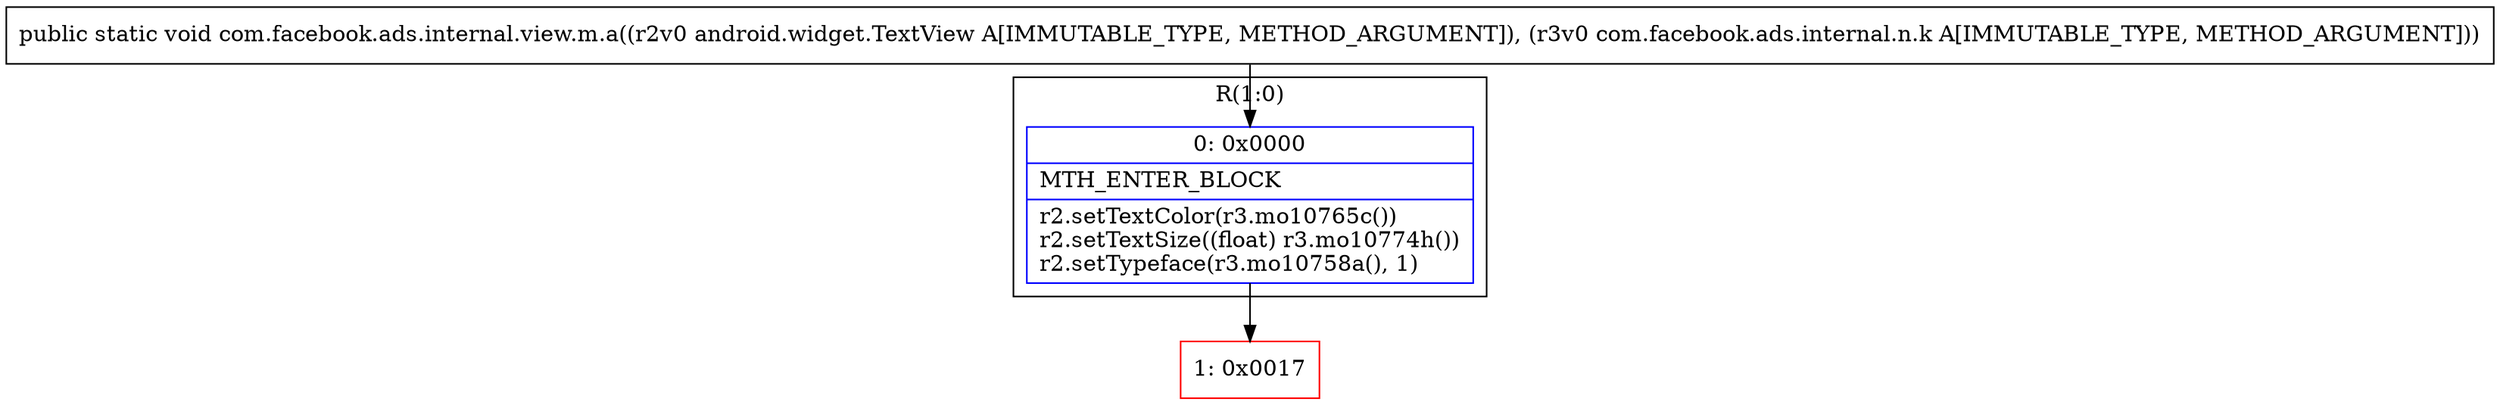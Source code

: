 digraph "CFG forcom.facebook.ads.internal.view.m.a(Landroid\/widget\/TextView;Lcom\/facebook\/ads\/internal\/n\/k;)V" {
subgraph cluster_Region_1497904570 {
label = "R(1:0)";
node [shape=record,color=blue];
Node_0 [shape=record,label="{0\:\ 0x0000|MTH_ENTER_BLOCK\l|r2.setTextColor(r3.mo10765c())\lr2.setTextSize((float) r3.mo10774h())\lr2.setTypeface(r3.mo10758a(), 1)\l}"];
}
Node_1 [shape=record,color=red,label="{1\:\ 0x0017}"];
MethodNode[shape=record,label="{public static void com.facebook.ads.internal.view.m.a((r2v0 android.widget.TextView A[IMMUTABLE_TYPE, METHOD_ARGUMENT]), (r3v0 com.facebook.ads.internal.n.k A[IMMUTABLE_TYPE, METHOD_ARGUMENT])) }"];
MethodNode -> Node_0;
Node_0 -> Node_1;
}


